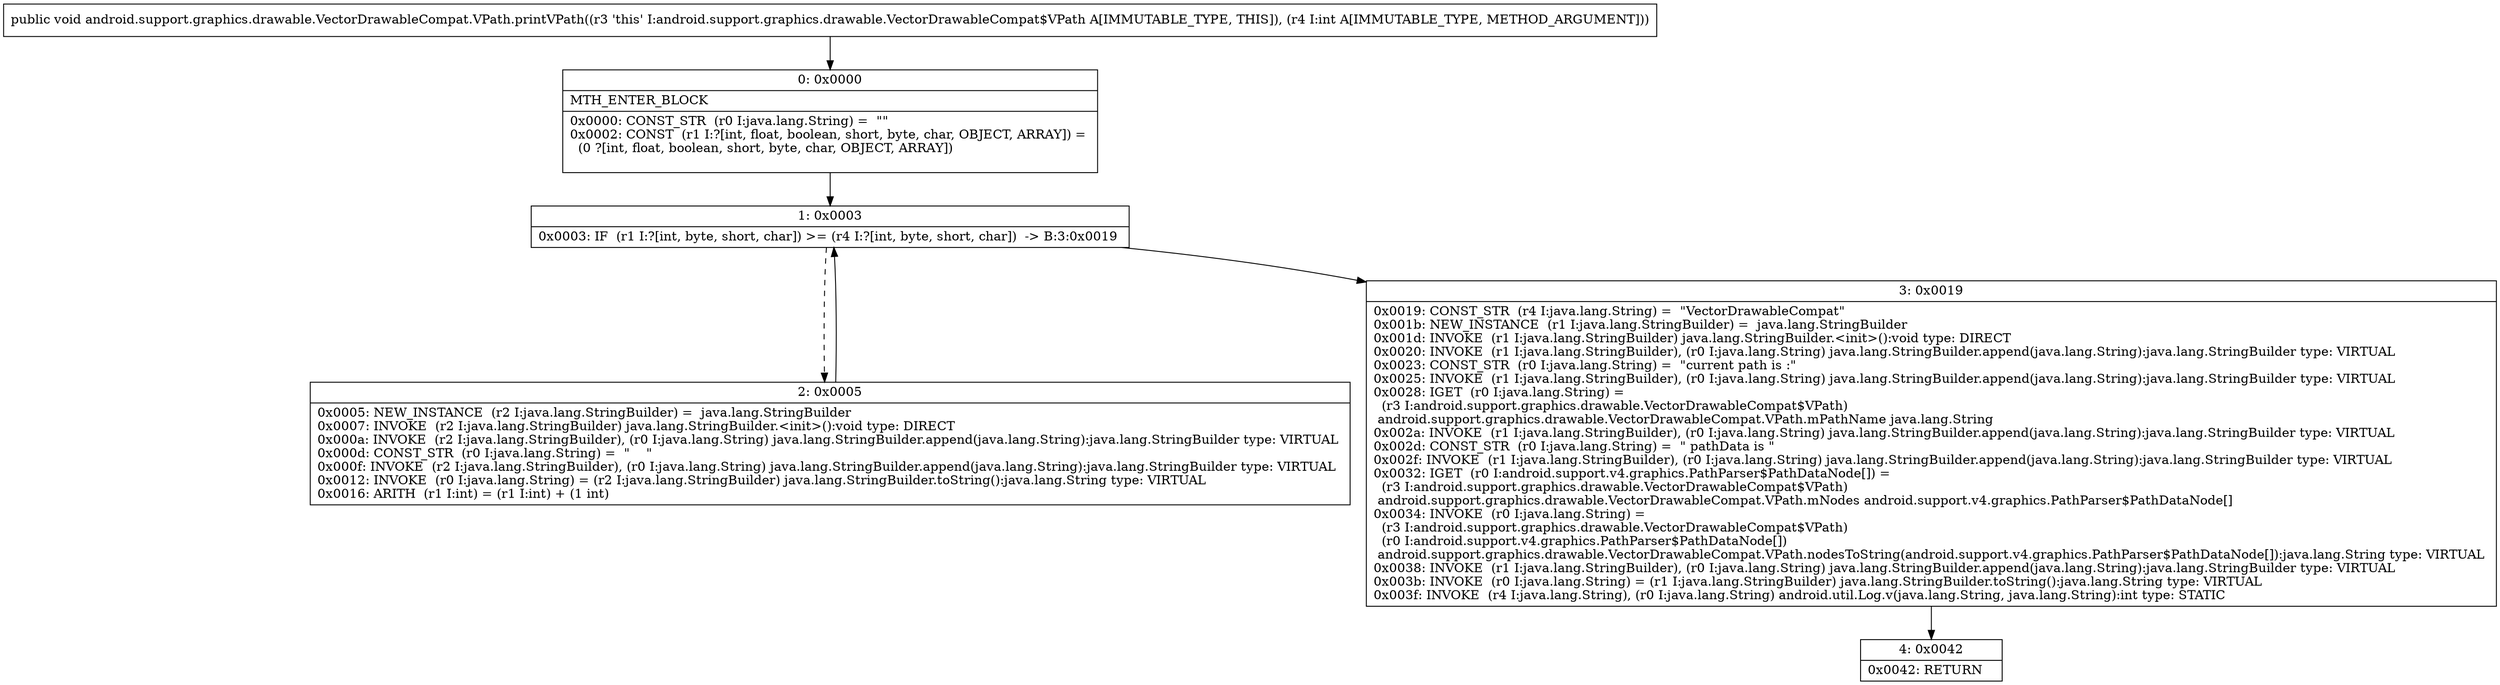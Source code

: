 digraph "CFG forandroid.support.graphics.drawable.VectorDrawableCompat.VPath.printVPath(I)V" {
Node_0 [shape=record,label="{0\:\ 0x0000|MTH_ENTER_BLOCK\l|0x0000: CONST_STR  (r0 I:java.lang.String) =  \"\" \l0x0002: CONST  (r1 I:?[int, float, boolean, short, byte, char, OBJECT, ARRAY]) = \l  (0 ?[int, float, boolean, short, byte, char, OBJECT, ARRAY])\l \l}"];
Node_1 [shape=record,label="{1\:\ 0x0003|0x0003: IF  (r1 I:?[int, byte, short, char]) \>= (r4 I:?[int, byte, short, char])  \-\> B:3:0x0019 \l}"];
Node_2 [shape=record,label="{2\:\ 0x0005|0x0005: NEW_INSTANCE  (r2 I:java.lang.StringBuilder) =  java.lang.StringBuilder \l0x0007: INVOKE  (r2 I:java.lang.StringBuilder) java.lang.StringBuilder.\<init\>():void type: DIRECT \l0x000a: INVOKE  (r2 I:java.lang.StringBuilder), (r0 I:java.lang.String) java.lang.StringBuilder.append(java.lang.String):java.lang.StringBuilder type: VIRTUAL \l0x000d: CONST_STR  (r0 I:java.lang.String) =  \"    \" \l0x000f: INVOKE  (r2 I:java.lang.StringBuilder), (r0 I:java.lang.String) java.lang.StringBuilder.append(java.lang.String):java.lang.StringBuilder type: VIRTUAL \l0x0012: INVOKE  (r0 I:java.lang.String) = (r2 I:java.lang.StringBuilder) java.lang.StringBuilder.toString():java.lang.String type: VIRTUAL \l0x0016: ARITH  (r1 I:int) = (r1 I:int) + (1 int) \l}"];
Node_3 [shape=record,label="{3\:\ 0x0019|0x0019: CONST_STR  (r4 I:java.lang.String) =  \"VectorDrawableCompat\" \l0x001b: NEW_INSTANCE  (r1 I:java.lang.StringBuilder) =  java.lang.StringBuilder \l0x001d: INVOKE  (r1 I:java.lang.StringBuilder) java.lang.StringBuilder.\<init\>():void type: DIRECT \l0x0020: INVOKE  (r1 I:java.lang.StringBuilder), (r0 I:java.lang.String) java.lang.StringBuilder.append(java.lang.String):java.lang.StringBuilder type: VIRTUAL \l0x0023: CONST_STR  (r0 I:java.lang.String) =  \"current path is :\" \l0x0025: INVOKE  (r1 I:java.lang.StringBuilder), (r0 I:java.lang.String) java.lang.StringBuilder.append(java.lang.String):java.lang.StringBuilder type: VIRTUAL \l0x0028: IGET  (r0 I:java.lang.String) = \l  (r3 I:android.support.graphics.drawable.VectorDrawableCompat$VPath)\l android.support.graphics.drawable.VectorDrawableCompat.VPath.mPathName java.lang.String \l0x002a: INVOKE  (r1 I:java.lang.StringBuilder), (r0 I:java.lang.String) java.lang.StringBuilder.append(java.lang.String):java.lang.StringBuilder type: VIRTUAL \l0x002d: CONST_STR  (r0 I:java.lang.String) =  \" pathData is \" \l0x002f: INVOKE  (r1 I:java.lang.StringBuilder), (r0 I:java.lang.String) java.lang.StringBuilder.append(java.lang.String):java.lang.StringBuilder type: VIRTUAL \l0x0032: IGET  (r0 I:android.support.v4.graphics.PathParser$PathDataNode[]) = \l  (r3 I:android.support.graphics.drawable.VectorDrawableCompat$VPath)\l android.support.graphics.drawable.VectorDrawableCompat.VPath.mNodes android.support.v4.graphics.PathParser$PathDataNode[] \l0x0034: INVOKE  (r0 I:java.lang.String) = \l  (r3 I:android.support.graphics.drawable.VectorDrawableCompat$VPath)\l  (r0 I:android.support.v4.graphics.PathParser$PathDataNode[])\l android.support.graphics.drawable.VectorDrawableCompat.VPath.nodesToString(android.support.v4.graphics.PathParser$PathDataNode[]):java.lang.String type: VIRTUAL \l0x0038: INVOKE  (r1 I:java.lang.StringBuilder), (r0 I:java.lang.String) java.lang.StringBuilder.append(java.lang.String):java.lang.StringBuilder type: VIRTUAL \l0x003b: INVOKE  (r0 I:java.lang.String) = (r1 I:java.lang.StringBuilder) java.lang.StringBuilder.toString():java.lang.String type: VIRTUAL \l0x003f: INVOKE  (r4 I:java.lang.String), (r0 I:java.lang.String) android.util.Log.v(java.lang.String, java.lang.String):int type: STATIC \l}"];
Node_4 [shape=record,label="{4\:\ 0x0042|0x0042: RETURN   \l}"];
MethodNode[shape=record,label="{public void android.support.graphics.drawable.VectorDrawableCompat.VPath.printVPath((r3 'this' I:android.support.graphics.drawable.VectorDrawableCompat$VPath A[IMMUTABLE_TYPE, THIS]), (r4 I:int A[IMMUTABLE_TYPE, METHOD_ARGUMENT])) }"];
MethodNode -> Node_0;
Node_0 -> Node_1;
Node_1 -> Node_2[style=dashed];
Node_1 -> Node_3;
Node_2 -> Node_1;
Node_3 -> Node_4;
}

